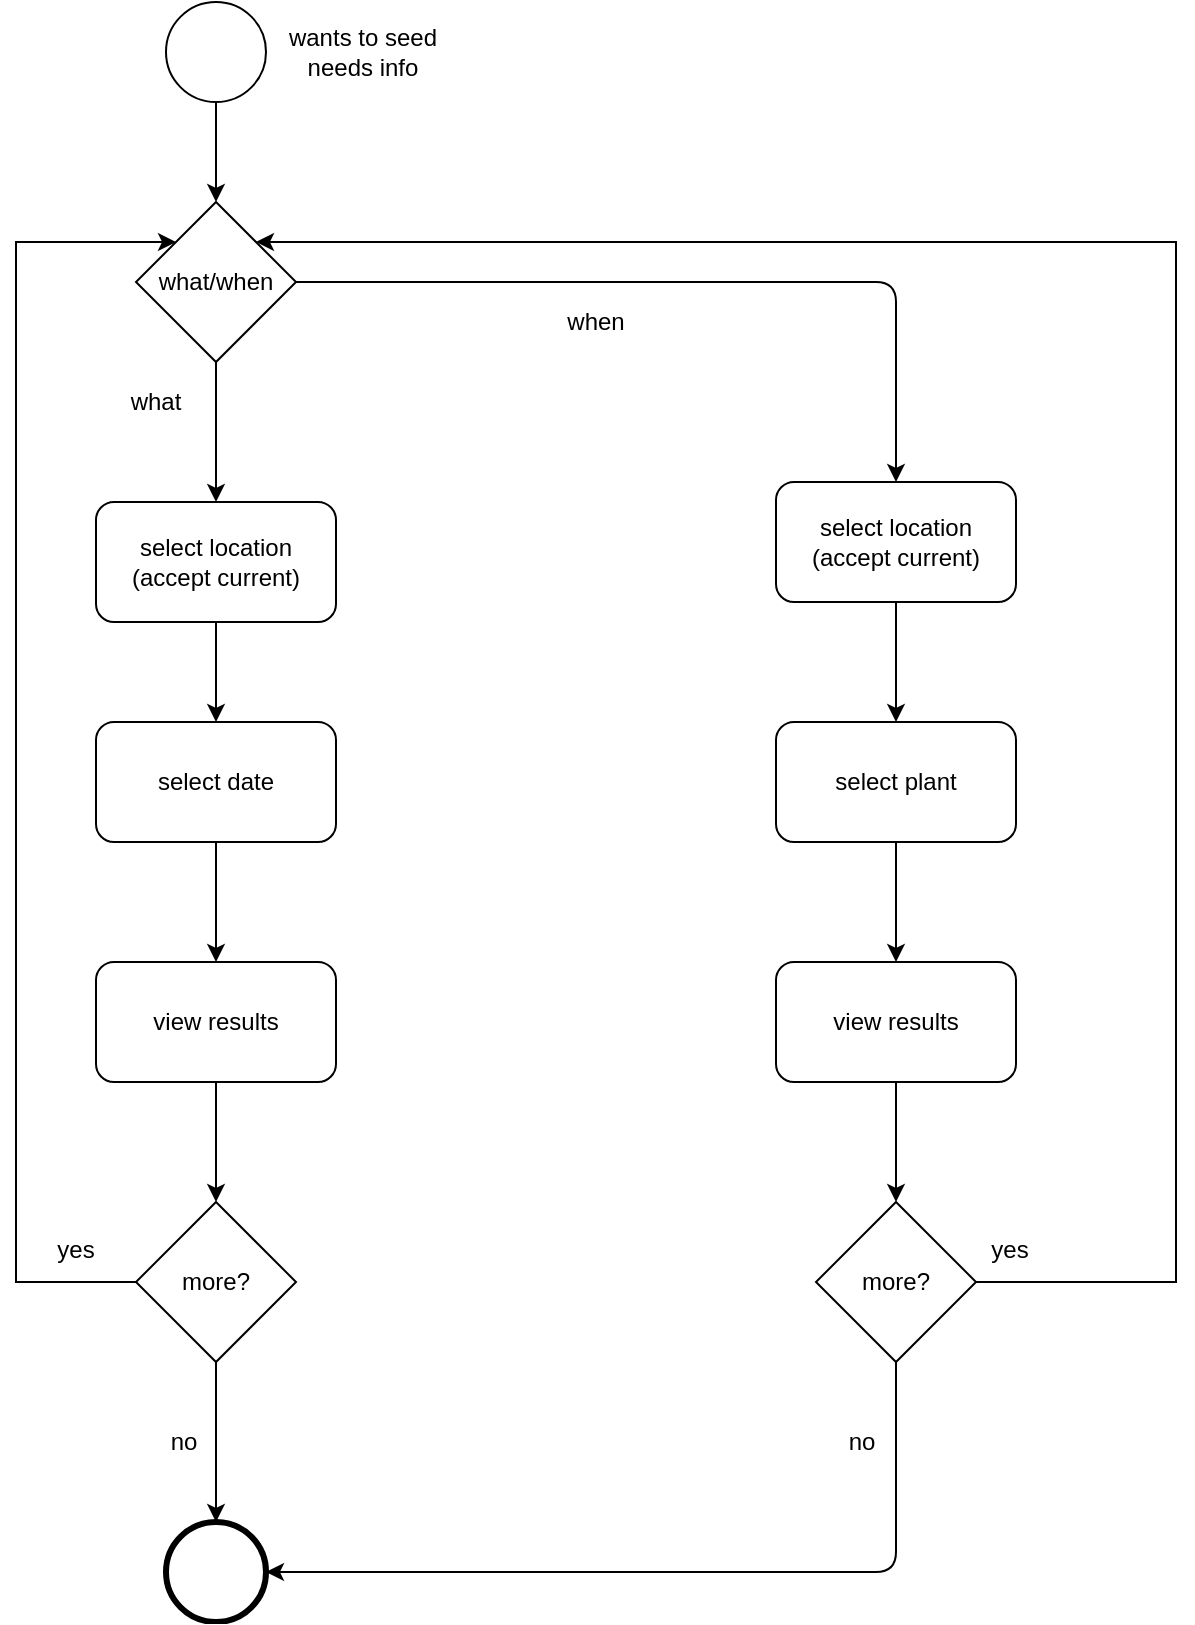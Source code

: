 <mxfile version="10.6.1" type="google"><diagram id="OzVbU8yQruZsH0eK1iu9" name="Page-1"><mxGraphModel dx="1372" dy="1030" grid="1" gridSize="10" guides="1" tooltips="1" connect="1" arrows="1" fold="1" page="1" pageScale="1" pageWidth="850" pageHeight="1100" math="0" shadow="0"><root><mxCell id="0"/><mxCell id="1" parent="0"/><mxCell id="P8VwSfjTrfGM0X0bO-q6-1" value="select location (accept current)" style="rounded=1;whiteSpace=wrap;html=1;" vertex="1" parent="1"><mxGeometry x="120" y="290" width="120" height="60" as="geometry"/></mxCell><mxCell id="P8VwSfjTrfGM0X0bO-q6-11" value="" style="edgeStyle=orthogonalEdgeStyle;rounded=0;orthogonalLoop=1;jettySize=auto;html=1;entryX=0;entryY=0;entryDx=0;entryDy=0;exitX=0;exitY=0.5;exitDx=0;exitDy=0;" edge="1" parent="1" source="P8VwSfjTrfGM0X0bO-q6-2" target="P8VwSfjTrfGM0X0bO-q6-16"><mxGeometry relative="1" as="geometry"><mxPoint x="300" y="325" as="targetPoint"/><Array as="points"><mxPoint x="80" y="680"/><mxPoint x="80" y="160"/></Array></mxGeometry></mxCell><mxCell id="P8VwSfjTrfGM0X0bO-q6-2" value="more?" style="rhombus;whiteSpace=wrap;html=1;" vertex="1" parent="1"><mxGeometry x="140" y="640" width="80" height="80" as="geometry"/></mxCell><mxCell id="P8VwSfjTrfGM0X0bO-q6-3" value="" style="endArrow=classic;html=1;exitX=0.5;exitY=1;exitDx=0;exitDy=0;entryX=0.5;entryY=0;entryDx=0;entryDy=0;" edge="1" parent="1" source="P8VwSfjTrfGM0X0bO-q6-1" target="P8VwSfjTrfGM0X0bO-q6-4"><mxGeometry width="50" height="50" relative="1" as="geometry"><mxPoint x="120" y="575" as="sourcePoint"/><mxPoint x="180" y="285" as="targetPoint"/></mxGeometry></mxCell><mxCell id="P8VwSfjTrfGM0X0bO-q6-4" value="select date" style="rounded=1;whiteSpace=wrap;html=1;" vertex="1" parent="1"><mxGeometry x="120" y="400" width="120" height="60" as="geometry"/></mxCell><mxCell id="P8VwSfjTrfGM0X0bO-q6-5" value="" style="endArrow=classic;html=1;exitX=0.5;exitY=1;exitDx=0;exitDy=0;entryX=0.5;entryY=0;entryDx=0;entryDy=0;" edge="1" parent="1" source="P8VwSfjTrfGM0X0bO-q6-4" target="P8VwSfjTrfGM0X0bO-q6-6"><mxGeometry width="50" height="50" relative="1" as="geometry"><mxPoint x="120" y="575" as="sourcePoint"/><mxPoint x="180" y="405" as="targetPoint"/></mxGeometry></mxCell><mxCell id="P8VwSfjTrfGM0X0bO-q6-6" value="view results" style="rounded=1;whiteSpace=wrap;html=1;" vertex="1" parent="1"><mxGeometry x="120" y="520" width="120" height="60" as="geometry"/></mxCell><mxCell id="P8VwSfjTrfGM0X0bO-q6-7" value="" style="endArrow=classic;html=1;exitX=0.5;exitY=1;exitDx=0;exitDy=0;entryX=0.5;entryY=0;entryDx=0;entryDy=0;" edge="1" parent="1" source="P8VwSfjTrfGM0X0bO-q6-6" target="P8VwSfjTrfGM0X0bO-q6-2"><mxGeometry width="50" height="50" relative="1" as="geometry"><mxPoint x="120" y="830" as="sourcePoint"/><mxPoint x="170" y="780" as="targetPoint"/></mxGeometry></mxCell><mxCell id="P8VwSfjTrfGM0X0bO-q6-8" value="" style="shape=mxgraph.bpmn.shape;html=1;verticalLabelPosition=bottom;labelBackgroundColor=#ffffff;verticalAlign=top;align=center;perimeter=ellipsePerimeter;outlineConnect=0;outline=standard;symbol=general;" vertex="1" parent="1"><mxGeometry x="155" y="40" width="50" height="50" as="geometry"/></mxCell><mxCell id="P8VwSfjTrfGM0X0bO-q6-9" value="" style="shape=mxgraph.bpmn.shape;html=1;verticalLabelPosition=bottom;labelBackgroundColor=#ffffff;verticalAlign=top;align=center;perimeter=ellipsePerimeter;outlineConnect=0;outline=end;symbol=general;" vertex="1" parent="1"><mxGeometry x="155" y="800" width="50" height="50" as="geometry"/></mxCell><mxCell id="P8VwSfjTrfGM0X0bO-q6-12" value="" style="endArrow=classic;html=1;exitX=0.5;exitY=1;exitDx=0;exitDy=0;entryX=0.5;entryY=0;entryDx=0;entryDy=0;" edge="1" parent="1" source="P8VwSfjTrfGM0X0bO-q6-2" target="P8VwSfjTrfGM0X0bO-q6-9"><mxGeometry width="50" height="50" relative="1" as="geometry"><mxPoint x="120" y="920" as="sourcePoint"/><mxPoint x="170" y="870" as="targetPoint"/></mxGeometry></mxCell><mxCell id="P8VwSfjTrfGM0X0bO-q6-13" value="no" style="text;html=1;strokeColor=none;fillColor=none;align=center;verticalAlign=middle;whiteSpace=wrap;rounded=0;" vertex="1" parent="1"><mxGeometry x="144" y="750" width="40" height="20" as="geometry"/></mxCell><mxCell id="P8VwSfjTrfGM0X0bO-q6-14" value="yes" style="text;html=1;strokeColor=none;fillColor=none;align=center;verticalAlign=middle;whiteSpace=wrap;rounded=0;" vertex="1" parent="1"><mxGeometry x="90" y="654" width="40" height="20" as="geometry"/></mxCell><mxCell id="P8VwSfjTrfGM0X0bO-q6-15" value="" style="endArrow=classic;html=1;entryX=0.5;entryY=0;entryDx=0;entryDy=0;" edge="1" parent="1" target="P8VwSfjTrfGM0X0bO-q6-1"><mxGeometry width="50" height="50" relative="1" as="geometry"><mxPoint x="180" y="210" as="sourcePoint"/><mxPoint x="185" y="90" as="targetPoint"/></mxGeometry></mxCell><mxCell id="P8VwSfjTrfGM0X0bO-q6-16" value="what/when" style="rhombus;whiteSpace=wrap;html=1;" vertex="1" parent="1"><mxGeometry x="140" y="140" width="80" height="80" as="geometry"/></mxCell><mxCell id="P8VwSfjTrfGM0X0bO-q6-17" value="" style="endArrow=classic;html=1;entryX=0.5;entryY=0;entryDx=0;entryDy=0;" edge="1" parent="1" source="P8VwSfjTrfGM0X0bO-q6-8" target="P8VwSfjTrfGM0X0bO-q6-16"><mxGeometry width="50" height="50" relative="1" as="geometry"><mxPoint x="120" y="920" as="sourcePoint"/><mxPoint x="170" y="870" as="targetPoint"/></mxGeometry></mxCell><mxCell id="P8VwSfjTrfGM0X0bO-q6-18" value="what" style="text;html=1;strokeColor=none;fillColor=none;align=center;verticalAlign=middle;whiteSpace=wrap;rounded=0;" vertex="1" parent="1"><mxGeometry x="130" y="230" width="40" height="20" as="geometry"/></mxCell><mxCell id="P8VwSfjTrfGM0X0bO-q6-19" value="" style="endArrow=classic;html=1;exitX=1;exitY=0.5;exitDx=0;exitDy=0;" edge="1" parent="1" source="P8VwSfjTrfGM0X0bO-q6-16"><mxGeometry width="50" height="50" relative="1" as="geometry"><mxPoint x="120" y="920" as="sourcePoint"/><mxPoint x="520" y="280" as="targetPoint"/><Array as="points"><mxPoint x="520" y="180"/></Array></mxGeometry></mxCell><mxCell id="P8VwSfjTrfGM0X0bO-q6-20" value="&lt;span&gt;select location (accept current)&lt;/span&gt;" style="rounded=1;whiteSpace=wrap;html=1;" vertex="1" parent="1"><mxGeometry x="460" y="280" width="120" height="60" as="geometry"/></mxCell><mxCell id="P8VwSfjTrfGM0X0bO-q6-21" value="" style="endArrow=classic;html=1;exitX=0.5;exitY=1;exitDx=0;exitDy=0;" edge="1" parent="1" source="P8VwSfjTrfGM0X0bO-q6-20" target="P8VwSfjTrfGM0X0bO-q6-22"><mxGeometry width="50" height="50" relative="1" as="geometry"><mxPoint x="120" y="920" as="sourcePoint"/><mxPoint x="520" y="400" as="targetPoint"/></mxGeometry></mxCell><mxCell id="P8VwSfjTrfGM0X0bO-q6-22" value="select plant" style="rounded=1;whiteSpace=wrap;html=1;" vertex="1" parent="1"><mxGeometry x="460" y="400" width="120" height="60" as="geometry"/></mxCell><mxCell id="P8VwSfjTrfGM0X0bO-q6-23" value="more?" style="rhombus;whiteSpace=wrap;html=1;" vertex="1" parent="1"><mxGeometry x="480" y="640" width="80" height="80" as="geometry"/></mxCell><mxCell id="P8VwSfjTrfGM0X0bO-q6-24" value="view results" style="rounded=1;whiteSpace=wrap;html=1;" vertex="1" parent="1"><mxGeometry x="460" y="520" width="120" height="60" as="geometry"/></mxCell><mxCell id="P8VwSfjTrfGM0X0bO-q6-25" value="" style="endArrow=classic;html=1;exitX=0.5;exitY=1;exitDx=0;exitDy=0;entryX=0.5;entryY=0;entryDx=0;entryDy=0;" edge="1" parent="1" source="P8VwSfjTrfGM0X0bO-q6-24" target="P8VwSfjTrfGM0X0bO-q6-23"><mxGeometry width="50" height="50" relative="1" as="geometry"><mxPoint x="443.5" y="830" as="sourcePoint"/><mxPoint x="493.5" y="780" as="targetPoint"/></mxGeometry></mxCell><mxCell id="P8VwSfjTrfGM0X0bO-q6-26" value="yes" style="text;html=1;strokeColor=none;fillColor=none;align=center;verticalAlign=middle;whiteSpace=wrap;rounded=0;" vertex="1" parent="1"><mxGeometry x="556.5" y="654" width="40" height="20" as="geometry"/></mxCell><mxCell id="P8VwSfjTrfGM0X0bO-q6-27" value="" style="endArrow=classic;html=1;exitX=0.5;exitY=1;exitDx=0;exitDy=0;entryX=0.5;entryY=0;entryDx=0;entryDy=0;" edge="1" parent="1" source="P8VwSfjTrfGM0X0bO-q6-22" target="P8VwSfjTrfGM0X0bO-q6-24"><mxGeometry width="50" height="50" relative="1" as="geometry"><mxPoint x="120" y="920" as="sourcePoint"/><mxPoint x="170" y="870" as="targetPoint"/></mxGeometry></mxCell><mxCell id="P8VwSfjTrfGM0X0bO-q6-28" value="" style="edgeStyle=orthogonalEdgeStyle;rounded=0;orthogonalLoop=1;jettySize=auto;html=1;entryX=1;entryY=0;entryDx=0;entryDy=0;exitX=1;exitY=0.5;exitDx=0;exitDy=0;" edge="1" parent="1" source="P8VwSfjTrfGM0X0bO-q6-23" target="P8VwSfjTrfGM0X0bO-q6-16"><mxGeometry relative="1" as="geometry"><mxPoint x="580" y="680" as="sourcePoint"/><mxPoint x="600" y="445" as="targetPoint"/><Array as="points"><mxPoint x="660" y="680"/><mxPoint x="660" y="160"/></Array></mxGeometry></mxCell><mxCell id="P8VwSfjTrfGM0X0bO-q6-29" value="" style="endArrow=classic;html=1;exitX=0.5;exitY=1;exitDx=0;exitDy=0;entryX=1;entryY=0.5;entryDx=0;entryDy=0;" edge="1" parent="1" source="P8VwSfjTrfGM0X0bO-q6-23" target="P8VwSfjTrfGM0X0bO-q6-9"><mxGeometry width="50" height="50" relative="1" as="geometry"><mxPoint x="120" y="920" as="sourcePoint"/><mxPoint x="170" y="870" as="targetPoint"/><Array as="points"><mxPoint x="520" y="825"/></Array></mxGeometry></mxCell><mxCell id="P8VwSfjTrfGM0X0bO-q6-30" value="no" style="text;html=1;strokeColor=none;fillColor=none;align=center;verticalAlign=middle;whiteSpace=wrap;rounded=0;" vertex="1" parent="1"><mxGeometry x="483" y="750" width="40" height="20" as="geometry"/></mxCell><mxCell id="P8VwSfjTrfGM0X0bO-q6-31" value="when" style="text;html=1;strokeColor=none;fillColor=none;align=center;verticalAlign=middle;whiteSpace=wrap;rounded=0;" vertex="1" parent="1"><mxGeometry x="350" y="190" width="40" height="20" as="geometry"/></mxCell><mxCell id="P8VwSfjTrfGM0X0bO-q6-32" value="wants to seed&lt;br&gt;needs info&lt;br&gt;" style="text;html=1;strokeColor=none;fillColor=none;align=center;verticalAlign=middle;whiteSpace=wrap;rounded=0;" vertex="1" parent="1"><mxGeometry x="205" y="55" width="97" height="20" as="geometry"/></mxCell></root></mxGraphModel></diagram></mxfile>